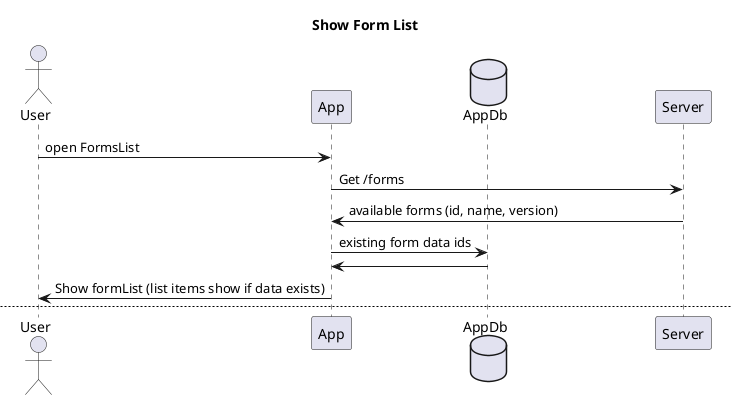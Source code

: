 @startuml
title Show Form List

actor       User   as User
participant App    as App
database    AppDb  as AppDb
participant Server as Server

User -> App: open FormsList
App -> Server: Get /forms
Server -> App: available forms (id, name, version)
App -> AppDb: existing form data ids
AppDb -> App
App -> User: Show formList (list items show if data exists)

newpage Open Form Data
User -> App: Select Form
alt Form Data exists on device
    App -> User: Ask if continue edit or new data
    User -> App
end
alt Form Data exists on device AND continue edit
    App -> Server: GET /forms/{formId}/{dataId}
    Server -> App
else else
    App -> Server: GET /forms/{formId}
    Server -> App
end
App -> User: Show Form

newpage Edit Form Data
User -> App: Change Data
alt dataId is not null
    App -> Server: POST /forms/{formId}/
    Server -> App: 201 Location /forms/{formId}/{dataId} Json-FormData
    App -> AppDb: Save dataId
    AppDb -> App
else else
    App -> Server: PUT /forms/{formId}/{dataId}
    Server -> App
end
App -> User
@enduml